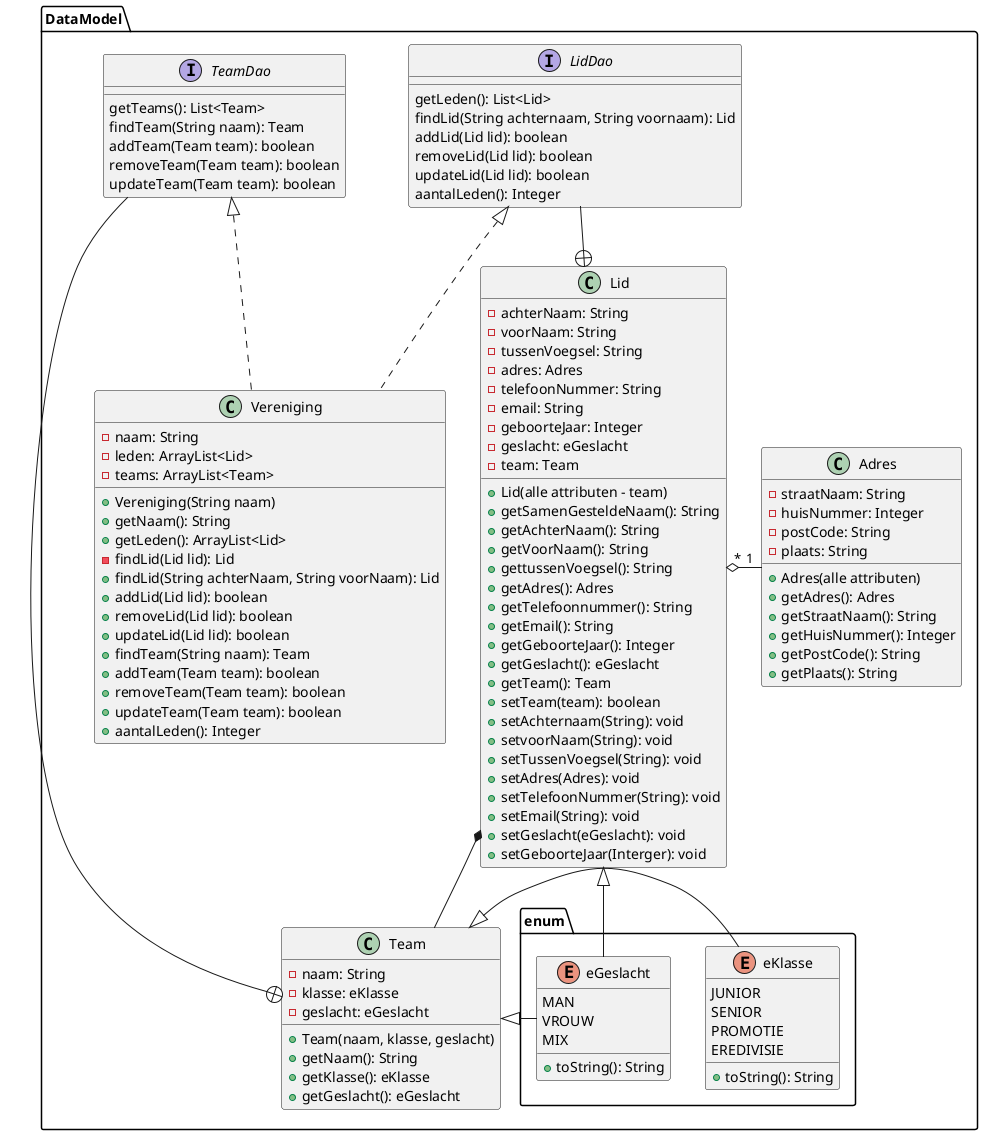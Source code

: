 @startuml
'https://plantuml.com/class-diagram
'!theme materia
'left to right direction
package DataModel {
class Vereniging implements LidDao, TeamDao {
    -naam: String
    -leden: ArrayList<Lid>
    -teams: ArrayList<Team>
    +Vereniging(String naam)
    +getNaam(): String
    +getLeden(): ArrayList<Lid>
    -findLid(Lid lid): Lid
    +findLid(String achterNaam, String voorNaam): Lid
    +addLid(Lid lid): boolean
    +removeLid(Lid lid): boolean
    +updateLid(Lid lid): boolean
    +findTeam(String naam): Team
    +addTeam(Team team): boolean
    +removeTeam(Team team): boolean
    +updateTeam(Team team): boolean
    +aantalLeden(): Integer
}

class Lid {
    -achterNaam: String
    -voorNaam: String
    -tussenVoegsel: String
    -adres: Adres
    -telefoonNummer: String
    -email: String
    -geboorteJaar: Integer
    -geslacht: eGeslacht
    -team: Team
    +Lid(alle attributen - team)
    +getSamenGesteldeNaam(): String
    +getAchterNaam(): String
    +getVoorNaam(): String
    +gettussenVoegsel(): String
    +getAdres(): Adres
    +getTelefoonnummer(): String
    +getEmail(): String
    +getGeboorteJaar(): Integer
    +getGeslacht(): eGeslacht
    +getTeam(): Team
    +setTeam(team): boolean
    +setAchternaam(String): void
    +setvoorNaam(String): void
    +setTussenVoegsel(String): void
    +setAdres(Adres): void
    +setTelefoonNummer(String): void
    +setEmail(String): void
    +setGeslacht(eGeslacht): void
    +setGeboorteJaar(Interger): void
}

interface LidDao {
        getLeden(): List<Lid>
        findLid(String achternaam, String voornaam): Lid
        addLid(Lid lid): boolean
        removeLid(Lid lid): boolean
        updateLid(Lid lid): boolean
        aantalLeden(): Integer
}

class Team {
    -naam: String
    -klasse: eKlasse
    -geslacht: eGeslacht
    +Team(naam, klasse, geslacht)
    +getNaam(): String
    +getKlasse(): eKlasse
    +getGeslacht(): eGeslacht

}

interface TeamDao {
    getTeams(): List<Team>
    findTeam(String naam): Team
    addTeam(Team team): boolean
    removeTeam(Team team): boolean
    updateTeam(Team team): boolean
}

class Adres {
    -straatNaam: String
    -huisNummer: Integer
    -postCode: String
    -plaats: String
    +Adres(alle attributen)
    +getAdres(): Adres
    +getStraatNaam(): String
    +getHuisNummer(): Integer
    +getPostCode(): String
    +getPlaats(): String
}

package enum {
enum eGeslacht {
    MAN
    VROUW
    MIX
    +toString(): String
}


enum eKlasse {
      JUNIOR
      SENIOR
      PROMOTIE
      EREDIVISIE
      +toString(): String
}

}
}

Team <|- eKlasse
Team <|- eGeslacht
Lid <|- eGeslacht
Lid  *-- Team
LidDao --+ Lid
TeamDao --+ Team
Lid "*" o- "1" Adres

@enduml
